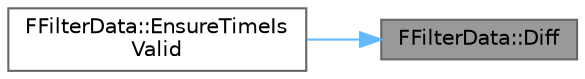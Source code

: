 digraph "FFilterData::Diff"
{
 // INTERACTIVE_SVG=YES
 // LATEX_PDF_SIZE
  bgcolor="transparent";
  edge [fontname=Helvetica,fontsize=10,labelfontname=Helvetica,labelfontsize=10];
  node [fontname=Helvetica,fontsize=10,shape=box,height=0.2,width=0.4];
  rankdir="RL";
  Node1 [id="Node000001",label="FFilterData::Diff",height=0.2,width=0.4,color="gray40", fillcolor="grey60", style="filled", fontcolor="black",tooltip=" "];
  Node1 -> Node2 [id="edge1_Node000001_Node000002",dir="back",color="steelblue1",style="solid",tooltip=" "];
  Node2 [id="Node000002",label="FFilterData::EnsureTimeIs\lValid",height=0.2,width=0.4,color="grey40", fillcolor="white", style="filled",URL="$de/d98/structFFilterData.html#a4dfa12b0cf71f1cb52c7cbd6b1ad6bbf",tooltip=" "];
}
